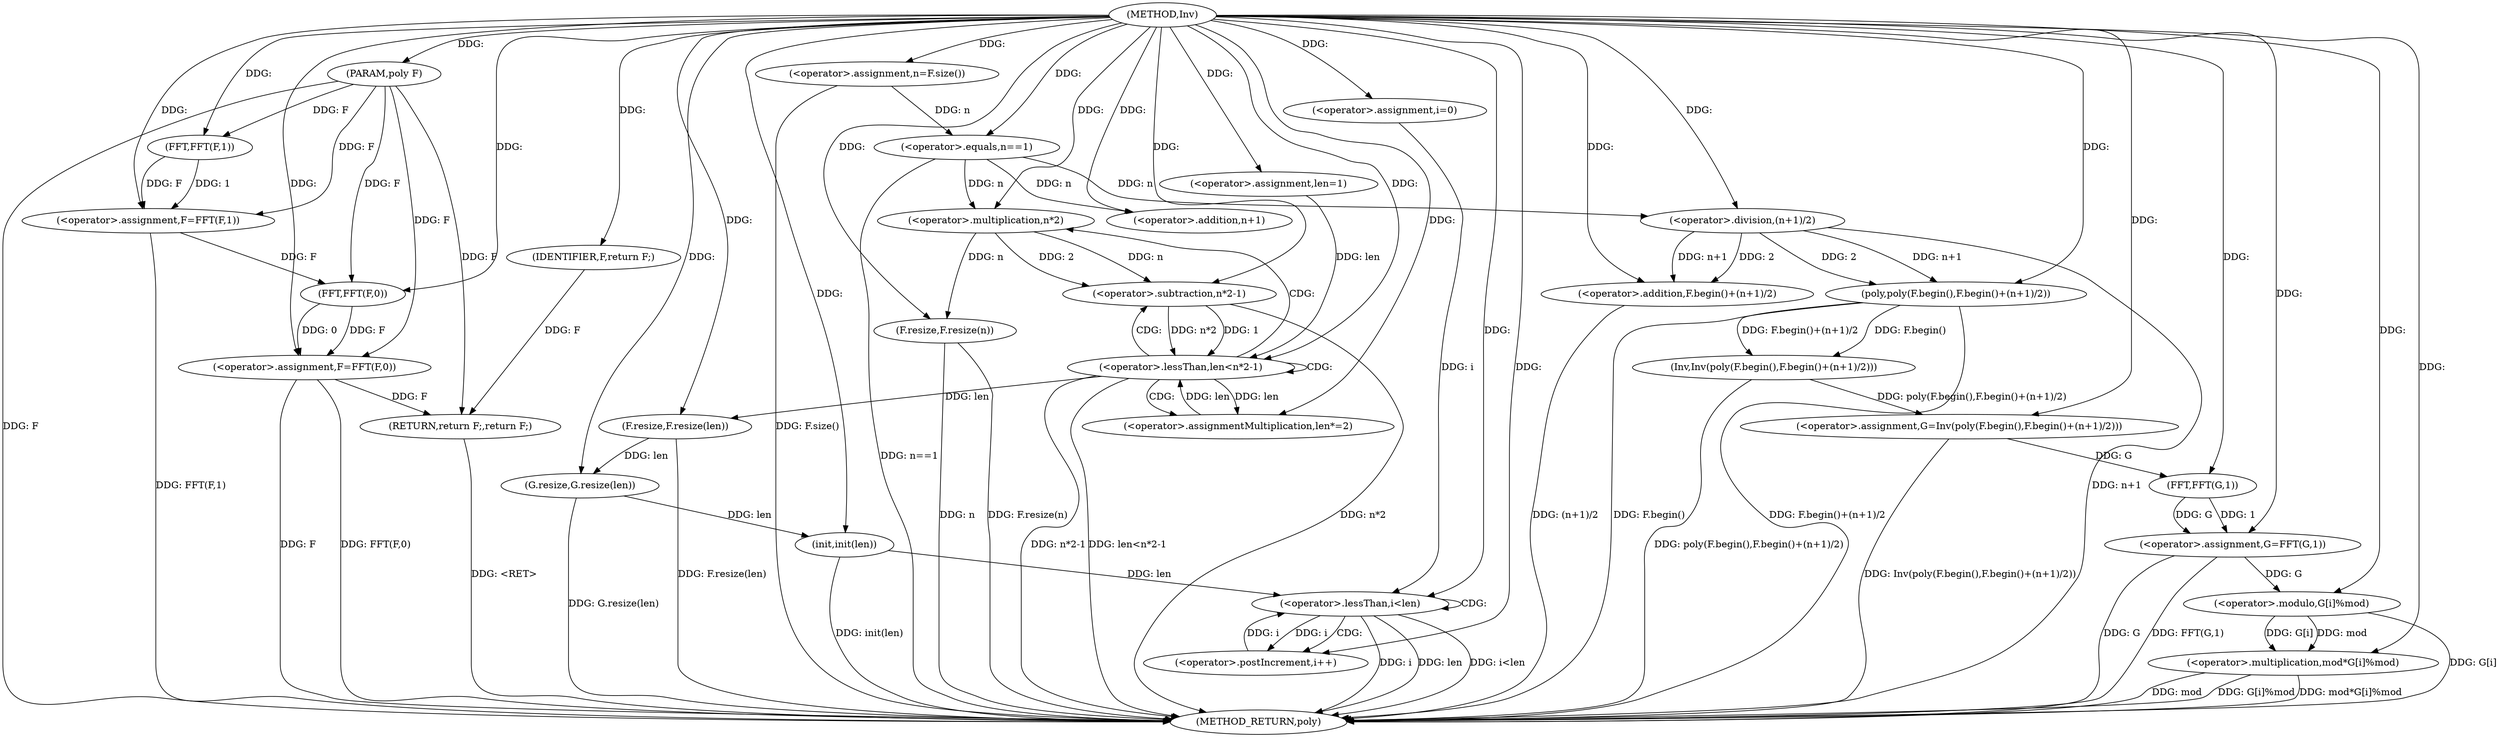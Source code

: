 digraph "Inv" {  
"1000490" [label = "(METHOD,Inv)" ]
"1000572" [label = "(METHOD_RETURN,poly)" ]
"1000491" [label = "(PARAM,poly F)" ]
"1000494" [label = "(<operator>.assignment,n=F.size())" ]
"1000503" [label = "(<operator>.assignment,G=Inv(poly(F.begin(),F.begin()+(n+1)/2)))" ]
"1000516" [label = "(<operator>.assignment,len=1)" ]
"1000530" [label = "(F.resize,F.resize(len))" ]
"1000532" [label = "(G.resize,G.resize(len))" ]
"1000534" [label = "(init,init(len))" ]
"1000536" [label = "(<operator>.assignment,F=FFT(F,1))" ]
"1000541" [label = "(<operator>.assignment,G=FFT(G,1))" ]
"1000556" [label = "(<operator>.multiplication,mod*G[i]%mod)" ]
"1000563" [label = "(<operator>.assignment,F=FFT(F,0))" ]
"1000568" [label = "(F.resize,F.resize(n))" ]
"1000570" [label = "(RETURN,return F;,return F;)" ]
"1000498" [label = "(<operator>.equals,n==1)" ]
"1000520" [label = "(<operator>.lessThan,len<n*2-1)" ]
"1000527" [label = "(<operator>.assignmentMultiplication,len*=2)" ]
"1000548" [label = "(<operator>.assignment,i=0)" ]
"1000551" [label = "(<operator>.lessThan,i<len)" ]
"1000554" [label = "(<operator>.postIncrement,i++)" ]
"1000571" [label = "(IDENTIFIER,F,return F;)" ]
"1000505" [label = "(Inv,Inv(poly(F.begin(),F.begin()+(n+1)/2)))" ]
"1000538" [label = "(FFT,FFT(F,1))" ]
"1000543" [label = "(FFT,FFT(G,1))" ]
"1000558" [label = "(<operator>.modulo,G[i]%mod)" ]
"1000565" [label = "(FFT,FFT(F,0))" ]
"1000506" [label = "(poly,poly(F.begin(),F.begin()+(n+1)/2))" ]
"1000522" [label = "(<operator>.subtraction,n*2-1)" ]
"1000508" [label = "(<operator>.addition,F.begin()+(n+1)/2)" ]
"1000523" [label = "(<operator>.multiplication,n*2)" ]
"1000510" [label = "(<operator>.division,(n+1)/2)" ]
"1000511" [label = "(<operator>.addition,n+1)" ]
  "1000491" -> "1000572"  [ label = "DDG: F"] 
  "1000494" -> "1000572"  [ label = "DDG: F.size()"] 
  "1000498" -> "1000572"  [ label = "DDG: n==1"] 
  "1000506" -> "1000572"  [ label = "DDG: F.begin()"] 
  "1000510" -> "1000572"  [ label = "DDG: n+1"] 
  "1000508" -> "1000572"  [ label = "DDG: (n+1)/2"] 
  "1000506" -> "1000572"  [ label = "DDG: F.begin()+(n+1)/2"] 
  "1000505" -> "1000572"  [ label = "DDG: poly(F.begin(),F.begin()+(n+1)/2)"] 
  "1000503" -> "1000572"  [ label = "DDG: Inv(poly(F.begin(),F.begin()+(n+1)/2))"] 
  "1000522" -> "1000572"  [ label = "DDG: n*2"] 
  "1000520" -> "1000572"  [ label = "DDG: n*2-1"] 
  "1000520" -> "1000572"  [ label = "DDG: len<n*2-1"] 
  "1000530" -> "1000572"  [ label = "DDG: F.resize(len)"] 
  "1000532" -> "1000572"  [ label = "DDG: G.resize(len)"] 
  "1000534" -> "1000572"  [ label = "DDG: init(len)"] 
  "1000536" -> "1000572"  [ label = "DDG: FFT(F,1)"] 
  "1000541" -> "1000572"  [ label = "DDG: G"] 
  "1000541" -> "1000572"  [ label = "DDG: FFT(G,1)"] 
  "1000551" -> "1000572"  [ label = "DDG: i"] 
  "1000551" -> "1000572"  [ label = "DDG: len"] 
  "1000551" -> "1000572"  [ label = "DDG: i<len"] 
  "1000556" -> "1000572"  [ label = "DDG: mod"] 
  "1000558" -> "1000572"  [ label = "DDG: G[i]"] 
  "1000556" -> "1000572"  [ label = "DDG: G[i]%mod"] 
  "1000556" -> "1000572"  [ label = "DDG: mod*G[i]%mod"] 
  "1000563" -> "1000572"  [ label = "DDG: F"] 
  "1000563" -> "1000572"  [ label = "DDG: FFT(F,0)"] 
  "1000568" -> "1000572"  [ label = "DDG: n"] 
  "1000568" -> "1000572"  [ label = "DDG: F.resize(n)"] 
  "1000570" -> "1000572"  [ label = "DDG: <RET>"] 
  "1000490" -> "1000491"  [ label = "DDG: "] 
  "1000490" -> "1000494"  [ label = "DDG: "] 
  "1000505" -> "1000503"  [ label = "DDG: poly(F.begin(),F.begin()+(n+1)/2)"] 
  "1000490" -> "1000516"  [ label = "DDG: "] 
  "1000538" -> "1000536"  [ label = "DDG: 1"] 
  "1000538" -> "1000536"  [ label = "DDG: F"] 
  "1000543" -> "1000541"  [ label = "DDG: 1"] 
  "1000543" -> "1000541"  [ label = "DDG: G"] 
  "1000565" -> "1000563"  [ label = "DDG: F"] 
  "1000565" -> "1000563"  [ label = "DDG: 0"] 
  "1000571" -> "1000570"  [ label = "DDG: F"] 
  "1000563" -> "1000570"  [ label = "DDG: F"] 
  "1000491" -> "1000570"  [ label = "DDG: F"] 
  "1000490" -> "1000503"  [ label = "DDG: "] 
  "1000490" -> "1000527"  [ label = "DDG: "] 
  "1000520" -> "1000530"  [ label = "DDG: len"] 
  "1000490" -> "1000530"  [ label = "DDG: "] 
  "1000530" -> "1000532"  [ label = "DDG: len"] 
  "1000490" -> "1000532"  [ label = "DDG: "] 
  "1000532" -> "1000534"  [ label = "DDG: len"] 
  "1000490" -> "1000534"  [ label = "DDG: "] 
  "1000491" -> "1000536"  [ label = "DDG: F"] 
  "1000490" -> "1000536"  [ label = "DDG: "] 
  "1000490" -> "1000541"  [ label = "DDG: "] 
  "1000490" -> "1000548"  [ label = "DDG: "] 
  "1000558" -> "1000556"  [ label = "DDG: mod"] 
  "1000490" -> "1000556"  [ label = "DDG: "] 
  "1000558" -> "1000556"  [ label = "DDG: G[i]"] 
  "1000491" -> "1000563"  [ label = "DDG: F"] 
  "1000490" -> "1000563"  [ label = "DDG: "] 
  "1000523" -> "1000568"  [ label = "DDG: n"] 
  "1000490" -> "1000568"  [ label = "DDG: "] 
  "1000490" -> "1000571"  [ label = "DDG: "] 
  "1000494" -> "1000498"  [ label = "DDG: n"] 
  "1000490" -> "1000498"  [ label = "DDG: "] 
  "1000506" -> "1000505"  [ label = "DDG: F.begin()+(n+1)/2"] 
  "1000506" -> "1000505"  [ label = "DDG: F.begin()"] 
  "1000516" -> "1000520"  [ label = "DDG: len"] 
  "1000527" -> "1000520"  [ label = "DDG: len"] 
  "1000490" -> "1000520"  [ label = "DDG: "] 
  "1000522" -> "1000520"  [ label = "DDG: 1"] 
  "1000522" -> "1000520"  [ label = "DDG: n*2"] 
  "1000520" -> "1000527"  [ label = "DDG: len"] 
  "1000491" -> "1000538"  [ label = "DDG: F"] 
  "1000490" -> "1000538"  [ label = "DDG: "] 
  "1000503" -> "1000543"  [ label = "DDG: G"] 
  "1000490" -> "1000543"  [ label = "DDG: "] 
  "1000548" -> "1000551"  [ label = "DDG: i"] 
  "1000554" -> "1000551"  [ label = "DDG: i"] 
  "1000490" -> "1000551"  [ label = "DDG: "] 
  "1000534" -> "1000551"  [ label = "DDG: len"] 
  "1000551" -> "1000554"  [ label = "DDG: i"] 
  "1000490" -> "1000554"  [ label = "DDG: "] 
  "1000541" -> "1000558"  [ label = "DDG: G"] 
  "1000490" -> "1000558"  [ label = "DDG: "] 
  "1000536" -> "1000565"  [ label = "DDG: F"] 
  "1000491" -> "1000565"  [ label = "DDG: F"] 
  "1000490" -> "1000565"  [ label = "DDG: "] 
  "1000490" -> "1000506"  [ label = "DDG: "] 
  "1000510" -> "1000506"  [ label = "DDG: n+1"] 
  "1000510" -> "1000506"  [ label = "DDG: 2"] 
  "1000523" -> "1000522"  [ label = "DDG: n"] 
  "1000523" -> "1000522"  [ label = "DDG: 2"] 
  "1000490" -> "1000522"  [ label = "DDG: "] 
  "1000490" -> "1000508"  [ label = "DDG: "] 
  "1000510" -> "1000508"  [ label = "DDG: n+1"] 
  "1000510" -> "1000508"  [ label = "DDG: 2"] 
  "1000490" -> "1000523"  [ label = "DDG: "] 
  "1000498" -> "1000523"  [ label = "DDG: n"] 
  "1000498" -> "1000510"  [ label = "DDG: n"] 
  "1000490" -> "1000510"  [ label = "DDG: "] 
  "1000498" -> "1000511"  [ label = "DDG: n"] 
  "1000490" -> "1000511"  [ label = "DDG: "] 
  "1000520" -> "1000523"  [ label = "CDG: "] 
  "1000520" -> "1000522"  [ label = "CDG: "] 
  "1000520" -> "1000520"  [ label = "CDG: "] 
  "1000520" -> "1000527"  [ label = "CDG: "] 
  "1000551" -> "1000551"  [ label = "CDG: "] 
  "1000551" -> "1000554"  [ label = "CDG: "] 
}
